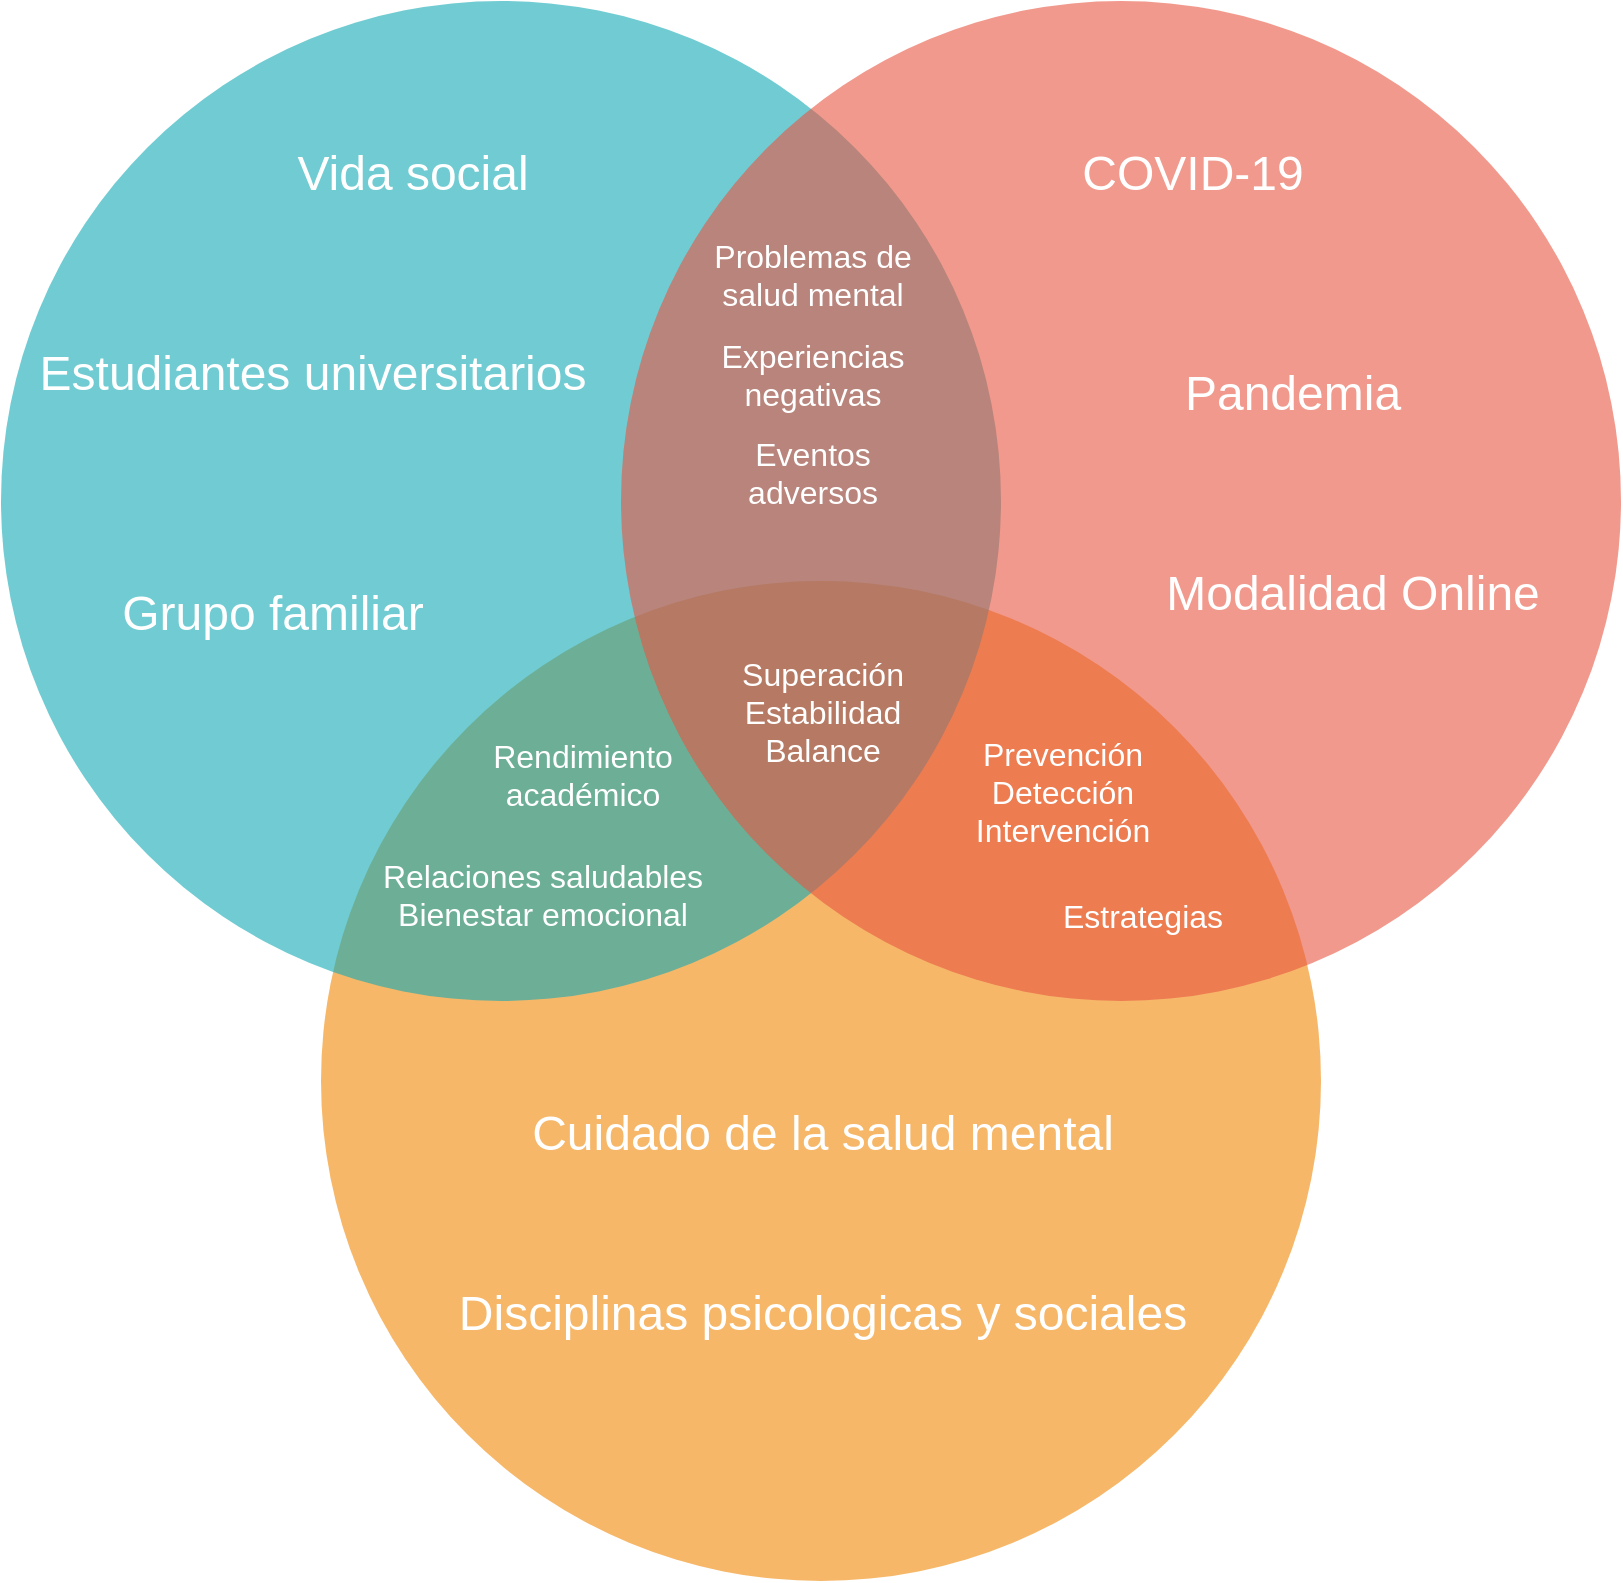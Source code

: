 <mxfile version="14.7.7" type="google"><diagram id="3228e29e-7158-1315-38df-8450db1d8a1d" name="Page-1"><mxGraphModel dx="868" dy="459" grid="1" gridSize="10" guides="1" tooltips="1" connect="1" arrows="1" fold="1" page="1" pageScale="1" pageWidth="1169" pageHeight="827" background="none" math="0" shadow="0"><root><mxCell id="0"/><mxCell id="1" parent="0"/><mxCell id="21531" value="" style="ellipse;fillColor=#F08705;opacity=60;strokeColor=none;html=1;fontColor=#FFFFFF;" parent="1" vertex="1"><mxGeometry x="339.5" y="308.5" width="500" height="500" as="geometry"/></mxCell><mxCell id="21532" value="" style="ellipse;fillColor=#12AAB5;opacity=60;strokeColor=none;html=1;fontColor=#FFFFFF;" parent="1" vertex="1"><mxGeometry x="179.5" y="18.5" width="500" height="500" as="geometry"/></mxCell><mxCell id="21533" value="" style="ellipse;fillColor=#e85642;opacity=60;strokeColor=none;html=1;fontColor=#FFFFFF;" parent="1" vertex="1"><mxGeometry x="489.5" y="18.5" width="500" height="500" as="geometry"/></mxCell><mxCell id="21534" value="Estudiantes universitarios" style="text;fontSize=24;align=center;verticalAlign=middle;html=1;fontColor=#FFFFFF;" parent="1" vertex="1"><mxGeometry x="240" y="170" width="190" height="70" as="geometry"/></mxCell><mxCell id="21535" value="COVID-19" style="text;fontSize=24;align=center;verticalAlign=middle;html=1;fontColor=#FFFFFF;" parent="1" vertex="1"><mxGeometry x="679.5" y="70" width="190" height="70" as="geometry"/></mxCell><mxCell id="21536" value="Cuidado de la salud mental" style="text;fontSize=24;align=center;verticalAlign=middle;html=1;fontColor=#FFFFFF;" parent="1" vertex="1"><mxGeometry x="494.5" y="550" width="190" height="70" as="geometry"/></mxCell><mxCell id="21537" value="&lt;div&gt;Problemas de&lt;/div&gt;&lt;div&gt; salud mental&lt;/div&gt;" style="text;align=center;html=1;fontColor=#FFFFFF;fontSize=16;" parent="1" vertex="1"><mxGeometry x="565" y="130" width="40" height="40" as="geometry"/></mxCell><mxCell id="21539" value="Estrategias" style="text;align=center;html=1;fontColor=#FFFFFF;fontSize=16;" parent="1" vertex="1"><mxGeometry x="730" y="460" width="40.5" height="40" as="geometry"/></mxCell><mxCell id="21540" value="Rendimiento&lt;div&gt;académico&lt;br&gt;&lt;/div&gt;" style="text;align=center;html=1;fontColor=#FFFFFF;fontSize=16;" parent="1" vertex="1"><mxGeometry x="449.5" y="380" width="40" height="40" as="geometry"/></mxCell><mxCell id="AAUvkHatM1RnrV_B_KlL-21540" value="&lt;div&gt;Experiencias&lt;/div&gt;&lt;div&gt;negativas&lt;br&gt;&lt;/div&gt;" style="text;align=center;html=1;fontColor=#FFFFFF;fontSize=16;" vertex="1" parent="1"><mxGeometry x="565" y="180" width="40" height="40" as="geometry"/></mxCell><mxCell id="AAUvkHatM1RnrV_B_KlL-21543" value="&lt;div&gt;Eventos&lt;/div&gt;&lt;div&gt;adversos&lt;br&gt;&lt;/div&gt;" style="text;align=center;html=1;fontColor=#FFFFFF;fontSize=16;" vertex="1" parent="1"><mxGeometry x="565" y="228.5" width="40" height="40" as="geometry"/></mxCell><mxCell id="AAUvkHatM1RnrV_B_KlL-21544" value="Pandemia" style="text;fontSize=24;align=center;verticalAlign=middle;html=1;fontColor=#FFFFFF;" vertex="1" parent="1"><mxGeometry x="730" y="180" width="190" height="70" as="geometry"/></mxCell><mxCell id="AAUvkHatM1RnrV_B_KlL-21545" value="Modalidad Online" style="text;fontSize=24;align=center;verticalAlign=middle;html=1;fontColor=#FFFFFF;" vertex="1" parent="1"><mxGeometry x="760" y="280" width="190" height="70" as="geometry"/></mxCell><mxCell id="AAUvkHatM1RnrV_B_KlL-21546" value="Grupo familiar" style="text;fontSize=24;align=center;verticalAlign=middle;html=1;fontColor=#FFFFFF;" vertex="1" parent="1"><mxGeometry x="220" y="290" width="190" height="70" as="geometry"/></mxCell><mxCell id="AAUvkHatM1RnrV_B_KlL-21547" value="Vida social" style="text;fontSize=24;align=center;verticalAlign=middle;html=1;fontColor=#FFFFFF;" vertex="1" parent="1"><mxGeometry x="290" y="70" width="190" height="70" as="geometry"/></mxCell><mxCell id="AAUvkHatM1RnrV_B_KlL-21550" value="&lt;div&gt;Superación&lt;/div&gt;&lt;div&gt;Estabilidad&lt;/div&gt;&lt;div&gt;Balance&lt;br&gt;&lt;/div&gt;" style="text;align=center;html=1;fontColor=#FFFFFF;fontSize=16;" vertex="1" parent="1"><mxGeometry x="569.5" y="338.5" width="40" height="40" as="geometry"/></mxCell><mxCell id="AAUvkHatM1RnrV_B_KlL-21551" value="&lt;div&gt;Prevención&lt;/div&gt;&lt;div&gt;Detección&lt;/div&gt;&lt;div&gt;Intervención&lt;/div&gt;" style="text;align=center;html=1;fontColor=#FFFFFF;fontSize=16;" vertex="1" parent="1"><mxGeometry x="689.5" y="378.5" width="40.5" height="40" as="geometry"/></mxCell><mxCell id="AAUvkHatM1RnrV_B_KlL-21552" value="&lt;div&gt;Relaciones saludables&lt;/div&gt;&lt;div&gt;Bienestar emocional&lt;br&gt;&lt;/div&gt;" style="text;align=center;html=1;fontColor=#FFFFFF;fontSize=16;" vertex="1" parent="1"><mxGeometry x="430" y="440" width="40" height="40" as="geometry"/></mxCell><mxCell id="AAUvkHatM1RnrV_B_KlL-21553" value="Disciplinas psicologicas y sociales" style="text;fontSize=24;align=center;verticalAlign=middle;html=1;fontColor=#FFFFFF;" vertex="1" parent="1"><mxGeometry x="494.5" y="640" width="190" height="70" as="geometry"/></mxCell></root></mxGraphModel></diagram></mxfile>